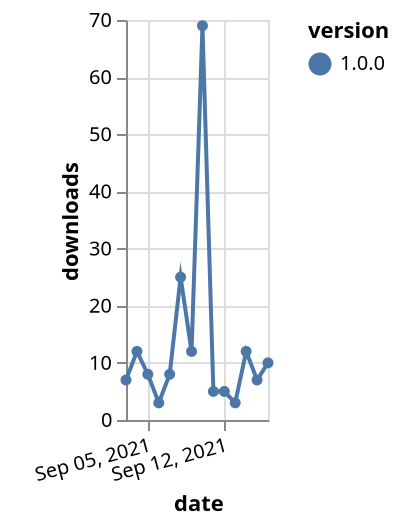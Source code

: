 {"$schema": "https://vega.github.io/schema/vega-lite/v5.json", "description": "A simple bar chart with embedded data.", "data": {"values": [{"date": "2021-09-03", "total": 588, "delta": 7, "version": "1.0.0"}, {"date": "2021-09-04", "total": 600, "delta": 12, "version": "1.0.0"}, {"date": "2021-09-05", "total": 608, "delta": 8, "version": "1.0.0"}, {"date": "2021-09-06", "total": 611, "delta": 3, "version": "1.0.0"}, {"date": "2021-09-07", "total": 619, "delta": 8, "version": "1.0.0"}, {"date": "2021-09-08", "total": 644, "delta": 25, "version": "1.0.0"}, {"date": "2021-09-09", "total": 656, "delta": 12, "version": "1.0.0"}, {"date": "2021-09-10", "total": 725, "delta": 69, "version": "1.0.0"}, {"date": "2021-09-11", "total": 730, "delta": 5, "version": "1.0.0"}, {"date": "2021-09-12", "total": 735, "delta": 5, "version": "1.0.0"}, {"date": "2021-09-13", "total": 738, "delta": 3, "version": "1.0.0"}, {"date": "2021-09-14", "total": 750, "delta": 12, "version": "1.0.0"}, {"date": "2021-09-15", "total": 757, "delta": 7, "version": "1.0.0"}, {"date": "2021-09-16", "total": 767, "delta": 10, "version": "1.0.0"}]}, "width": "container", "mark": {"type": "line", "point": {"filled": true}}, "encoding": {"x": {"field": "date", "type": "temporal", "timeUnit": "yearmonthdate", "title": "date", "axis": {"labelAngle": -15}}, "y": {"field": "delta", "type": "quantitative", "title": "downloads"}, "color": {"field": "version", "type": "nominal"}, "tooltip": {"field": "delta"}}}